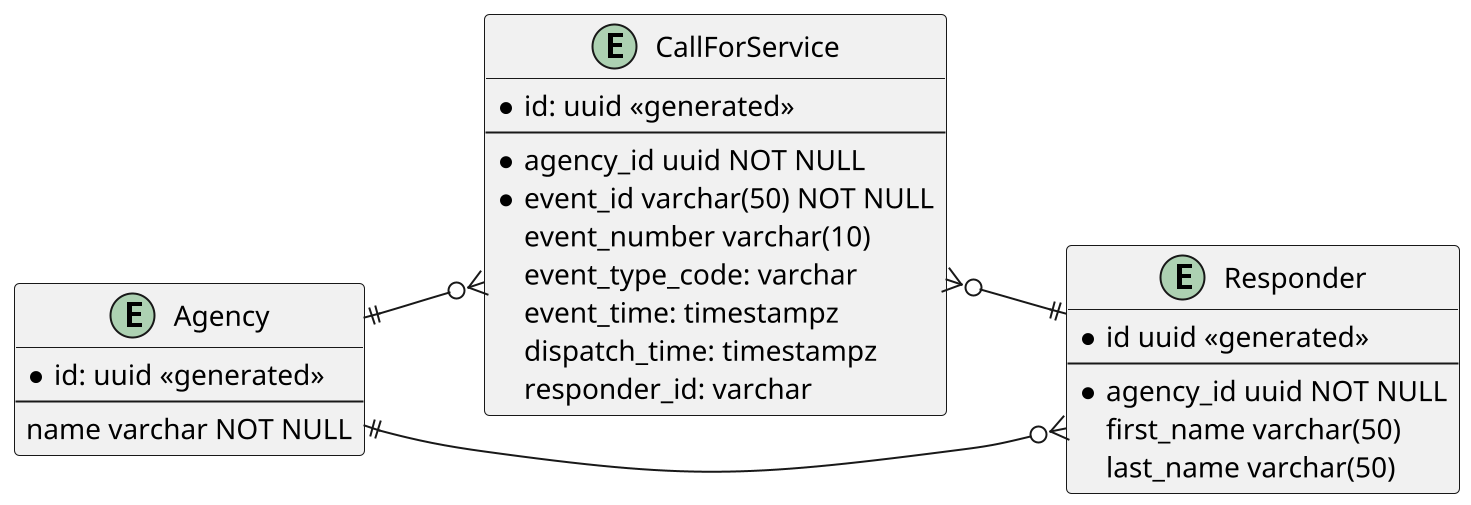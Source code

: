 @startuml
scale 2
left to right direction

entity CallForService {
    *id: uuid <<generated>>
    --
    *agency_id uuid NOT NULL
    *event_id varchar(50) NOT NULL
    event_number varchar(10)
    event_type_code: varchar
    event_time: timestampz
    dispatch_time: timestampz
    responder_id: varchar
}

entity Agency {
    *id: uuid <<generated>>
    --
    name varchar NOT NULL
}

entity Responder {
    *id uuid <<generated>>
    --
    *agency_id uuid NOT NULL
    first_name varchar(50)
    last_name varchar(50)
}

Agency ||--o{ CallForService
Agency ||--o{ Responder
CallForService }o--|| Responder
@enduml
